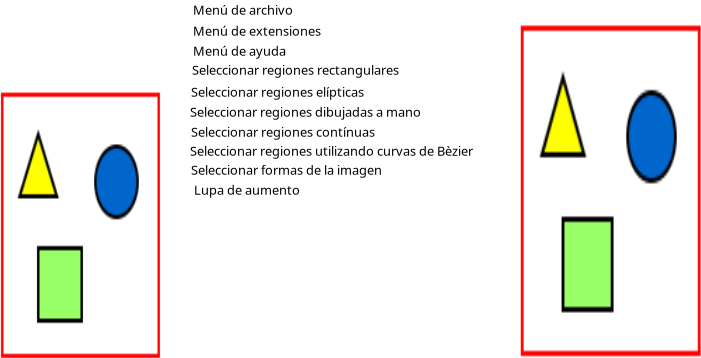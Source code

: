 <?xml version="1.0" encoding="UTF-8"?>
<dia:diagram xmlns:dia="http://www.lysator.liu.se/~alla/dia/"><dia:layer name="Fondo" visible="true"><dia:object type="Standard - Image" version="0" id="O0"><dia:attribute name="obj_pos"><dia:point val="7.5,10.85"/></dia:attribute><dia:attribute name="obj_bb"><dia:rectangle val="7.45,10.8;15.497,24.163"/></dia:attribute><dia:attribute name="elem_corner"><dia:point val="7.5,10.85"/></dia:attribute><dia:attribute name="elem_width"><dia:real val="7.947"/></dia:attribute><dia:attribute name="elem_height"><dia:real val="13.264"/></dia:attribute><dia:attribute name="draw_border"><dia:boolean val="false"/></dia:attribute><dia:attribute name="keep_aspect"><dia:boolean val="true"/></dia:attribute><dia:attribute name="file"><dia:string>#gimp-1.2_main.png#</dia:string></dia:attribute></dia:object><dia:object type="Standard - Image" version="0" id="O1"><dia:attribute name="obj_pos"><dia:point val="33.493,7.5"/></dia:attribute><dia:attribute name="obj_bb"><dia:rectangle val="33.443,7.45;42.532,24.067"/></dia:attribute><dia:attribute name="elem_corner"><dia:point val="33.493,7.5"/></dia:attribute><dia:attribute name="elem_width"><dia:real val="8.99"/></dia:attribute><dia:attribute name="elem_height"><dia:real val="16.517"/></dia:attribute><dia:attribute name="draw_border"><dia:boolean val="false"/></dia:attribute><dia:attribute name="keep_aspect"><dia:boolean val="true"/></dia:attribute><dia:attribute name="file"><dia:string>#gimp-1.3_main.png#</dia:string></dia:attribute></dia:object><dia:object type="Standard - Text" version="0" id="O2"><dia:attribute name="obj_pos"><dia:point val="17.05,9.95"/></dia:attribute><dia:attribute name="obj_bb"><dia:rectangle val="17.028,9.277;26.75,10.395"/></dia:attribute><dia:attribute name="text"><dia:composite type="text"><dia:attribute name="string"><dia:string>#Seleccionar regiones rectangulares#</dia:string></dia:attribute><dia:attribute name="font"><dia:font family="sans" style="0" name="Courier"/></dia:attribute><dia:attribute name="height"><dia:real val="0.8"/></dia:attribute><dia:attribute name="pos"><dia:point val="17.05,9.95"/></dia:attribute><dia:attribute name="color"><dia:color val="#000000"/></dia:attribute><dia:attribute name="alignment"><dia:enum val="0"/></dia:attribute></dia:composite></dia:attribute></dia:object><dia:object type="Standard - Text" version="0" id="O3"><dia:attribute name="obj_pos"><dia:point val="17.1,6.95"/></dia:attribute><dia:attribute name="obj_bb"><dia:rectangle val="17.078,6.277;21.65,7.395"/></dia:attribute><dia:attribute name="text"><dia:composite type="text"><dia:attribute name="string"><dia:string>#Menú de archivo#</dia:string></dia:attribute><dia:attribute name="font"><dia:font family="sans" style="0" name="Courier"/></dia:attribute><dia:attribute name="height"><dia:real val="0.8"/></dia:attribute><dia:attribute name="pos"><dia:point val="17.1,6.95"/></dia:attribute><dia:attribute name="color"><dia:color val="#000000"/></dia:attribute><dia:attribute name="alignment"><dia:enum val="0"/></dia:attribute></dia:composite></dia:attribute></dia:object><dia:object type="Standard - Text" version="0" id="O4"><dia:attribute name="obj_pos"><dia:point val="17.1,8"/></dia:attribute><dia:attribute name="obj_bb"><dia:rectangle val="17.078,7.327;22.95,8.445"/></dia:attribute><dia:attribute name="text"><dia:composite type="text"><dia:attribute name="string"><dia:string>#Menú de extensiones#</dia:string></dia:attribute><dia:attribute name="font"><dia:font family="sans" style="0" name="Courier"/></dia:attribute><dia:attribute name="height"><dia:real val="0.8"/></dia:attribute><dia:attribute name="pos"><dia:point val="17.1,8"/></dia:attribute><dia:attribute name="color"><dia:color val="#000000"/></dia:attribute><dia:attribute name="alignment"><dia:enum val="0"/></dia:attribute></dia:composite></dia:attribute></dia:object><dia:object type="Standard - Text" version="0" id="O5"><dia:attribute name="obj_pos"><dia:point val="17.1,9"/></dia:attribute><dia:attribute name="obj_bb"><dia:rectangle val="17.078,8.328;21.35,9.445"/></dia:attribute><dia:attribute name="text"><dia:composite type="text"><dia:attribute name="string"><dia:string>#Menú de ayuda#</dia:string></dia:attribute><dia:attribute name="font"><dia:font family="sans" style="0" name="Courier"/></dia:attribute><dia:attribute name="height"><dia:real val="0.8"/></dia:attribute><dia:attribute name="pos"><dia:point val="17.1,9"/></dia:attribute><dia:attribute name="color"><dia:color val="#000000"/></dia:attribute><dia:attribute name="alignment"><dia:enum val="0"/></dia:attribute></dia:composite></dia:attribute></dia:object><dia:object type="Standard - Text" version="0" id="O6"><dia:attribute name="obj_pos"><dia:point val="17.0,11.05"/></dia:attribute><dia:attribute name="obj_bb"><dia:rectangle val="17.0,10.377;25.223,11.495"/></dia:attribute><dia:attribute name="text"><dia:composite type="text"><dia:attribute name="string"><dia:string>#Seleccionar regiones elípticas#</dia:string></dia:attribute><dia:attribute name="font"><dia:font family="sans" style="0" name="Courier"/></dia:attribute><dia:attribute name="height"><dia:real val="0.8"/></dia:attribute><dia:attribute name="pos"><dia:point val="17.0,11.05"/></dia:attribute><dia:attribute name="color"><dia:color val="#000000"/></dia:attribute><dia:attribute name="alignment"><dia:enum val="0"/></dia:attribute></dia:composite></dia:attribute></dia:object><dia:object type="Standard - Text" version="0" id="O7"><dia:attribute name="obj_pos"><dia:point val="16.95,12.05"/></dia:attribute><dia:attribute name="obj_bb"><dia:rectangle val="16.95,11.377;27.823,12.495"/></dia:attribute><dia:attribute name="text"><dia:composite type="text"><dia:attribute name="string"><dia:string>#Seleccionar regiones dibujadas a mano#</dia:string></dia:attribute><dia:attribute name="font"><dia:font family="sans" style="0" name="Courier"/></dia:attribute><dia:attribute name="height"><dia:real val="0.8"/></dia:attribute><dia:attribute name="pos"><dia:point val="16.95,12.05"/></dia:attribute><dia:attribute name="color"><dia:color val="#000000"/></dia:attribute><dia:attribute name="alignment"><dia:enum val="0"/></dia:attribute></dia:composite></dia:attribute></dia:object><dia:object type="Standard - Text" version="0" id="O8"><dia:attribute name="obj_pos"><dia:point val="17.0,13.05"/></dia:attribute><dia:attribute name="obj_bb"><dia:rectangle val="17.0,12.377;25.623,13.495"/></dia:attribute><dia:attribute name="text"><dia:composite type="text"><dia:attribute name="string"><dia:string>#Seleccionar regiones contínuas#</dia:string></dia:attribute><dia:attribute name="font"><dia:font family="sans" style="0" name="Courier"/></dia:attribute><dia:attribute name="height"><dia:real val="0.8"/></dia:attribute><dia:attribute name="pos"><dia:point val="17.0,13.05"/></dia:attribute><dia:attribute name="color"><dia:color val="#000000"/></dia:attribute><dia:attribute name="alignment"><dia:enum val="0"/></dia:attribute></dia:composite></dia:attribute></dia:object><dia:object type="Standard - Text" version="0" id="O9"><dia:attribute name="obj_pos"><dia:point val="16.95,14"/></dia:attribute><dia:attribute name="obj_bb"><dia:rectangle val="16.95,13.328;30.273,14.445"/></dia:attribute><dia:attribute name="text"><dia:composite type="text"><dia:attribute name="string"><dia:string>#Seleccionar regiones utilizando curvas de Bèzier#</dia:string></dia:attribute><dia:attribute name="font"><dia:font family="sans" style="0" name="Courier"/></dia:attribute><dia:attribute name="height"><dia:real val="0.8"/></dia:attribute><dia:attribute name="pos"><dia:point val="16.95,14"/></dia:attribute><dia:attribute name="color"><dia:color val="#000000"/></dia:attribute><dia:attribute name="alignment"><dia:enum val="0"/></dia:attribute></dia:composite></dia:attribute></dia:object><dia:object type="Standard - Text" version="0" id="O10"><dia:attribute name="obj_pos"><dia:point val="17.0,14.95"/></dia:attribute><dia:attribute name="obj_bb"><dia:rectangle val="17.0,14.277;25.973,15.395"/></dia:attribute><dia:attribute name="text"><dia:composite type="text"><dia:attribute name="string"><dia:string>#Seleccionar formas de la imagen#</dia:string></dia:attribute><dia:attribute name="font"><dia:font family="sans" style="0" name="Courier"/></dia:attribute><dia:attribute name="height"><dia:real val="0.8"/></dia:attribute><dia:attribute name="pos"><dia:point val="17.0,14.95"/></dia:attribute><dia:attribute name="color"><dia:color val="#000000"/></dia:attribute><dia:attribute name="alignment"><dia:enum val="0"/></dia:attribute></dia:composite></dia:attribute></dia:object><dia:object type="Standard - Text" version="0" id="O11"><dia:attribute name="obj_pos"><dia:point val="17.15,15.95"/></dia:attribute><dia:attribute name="obj_bb"><dia:rectangle val="17.15,15.277;21.973,16.395"/></dia:attribute><dia:attribute name="text"><dia:composite type="text"><dia:attribute name="string"><dia:string>#Lupa de aumento#</dia:string></dia:attribute><dia:attribute name="font"><dia:font family="sans" style="0" name="Courier"/></dia:attribute><dia:attribute name="height"><dia:real val="0.8"/></dia:attribute><dia:attribute name="pos"><dia:point val="17.15,15.95"/></dia:attribute><dia:attribute name="color"><dia:color val="#000000"/></dia:attribute><dia:attribute name="alignment"><dia:enum val="0"/></dia:attribute></dia:composite></dia:attribute></dia:object><dia:object type="Standard - Text" version="0" id="O12"><dia:attribute name="obj_pos"><dia:point val="19.75,17.1"/></dia:attribute><dia:attribute name="obj_bb"><dia:rectangle val="19.728,16.427;19.75,17.545"/></dia:attribute><dia:attribute name="text"><dia:composite type="text"><dia:attribute name="string"><dia:string>##</dia:string></dia:attribute><dia:attribute name="font"><dia:font family="sans" style="0" name="Courier"/></dia:attribute><dia:attribute name="height"><dia:real val="0.8"/></dia:attribute><dia:attribute name="pos"><dia:point val="19.75,17.1"/></dia:attribute><dia:attribute name="color"><dia:color val="#000000"/></dia:attribute><dia:attribute name="alignment"><dia:enum val="0"/></dia:attribute></dia:composite></dia:attribute></dia:object></dia:layer></dia:diagram>
